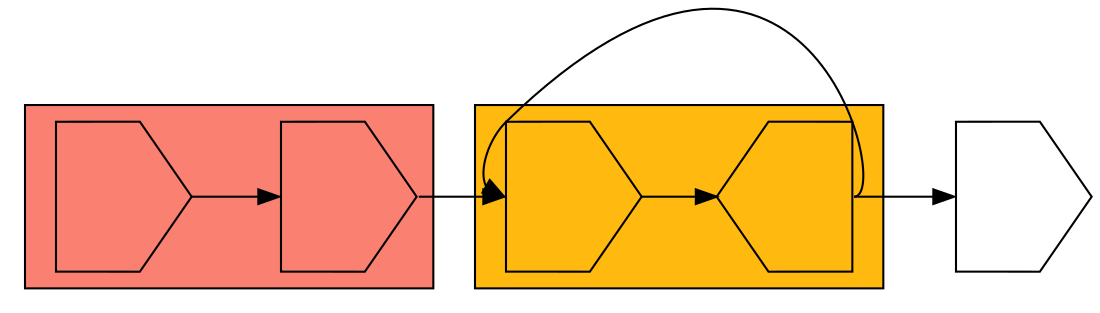 digraph asm {
	rotate=90;
	edge [headport=n,tailport=s];
subgraph cluster_Y2088_4841 {
	2088 [label="",height=1,width=1,shape=invhouse];
	4841 [label="",height=1,width=1,shape=house];
	style=filled;
	fillcolor=darkgoldenrod1;
}
subgraph cluster_C21097_6401 {
	21097 [label="",height=1,width=1,shape=invhouse];
	6401 [label="",height=1,width=1,shape=invhouse];
	style=filled;
	fillcolor=salmon;
}
	4054 [label="",height=1,width=1,shape=invhouse];
	2088 -> 4841
	4841 -> 2088
	4841 -> 4054
	6401 -> 2088
	21097 -> 6401
}